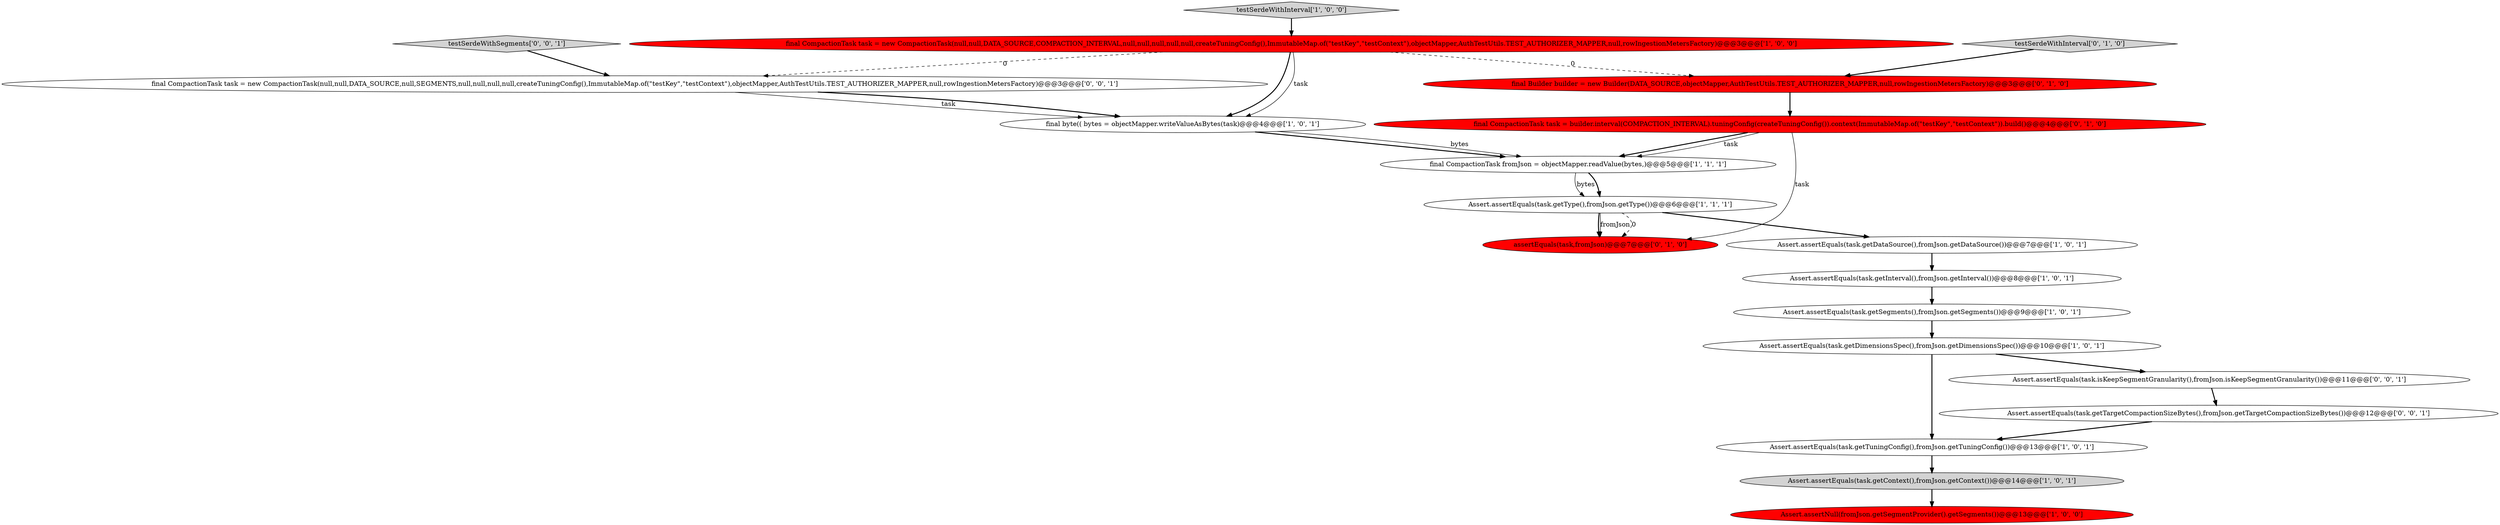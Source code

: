 digraph {
7 [style = filled, label = "Assert.assertEquals(task.getContext(),fromJson.getContext())@@@14@@@['1', '0', '1']", fillcolor = lightgray, shape = ellipse image = "AAA0AAABBB1BBB"];
14 [style = filled, label = "testSerdeWithInterval['0', '1', '0']", fillcolor = lightgray, shape = diamond image = "AAA0AAABBB2BBB"];
15 [style = filled, label = "final CompactionTask task = builder.interval(COMPACTION_INTERVAL).tuningConfig(createTuningConfig()).context(ImmutableMap.of(\"testKey\",\"testContext\")).build()@@@4@@@['0', '1', '0']", fillcolor = red, shape = ellipse image = "AAA1AAABBB2BBB"];
11 [style = filled, label = "final CompactionTask fromJson = objectMapper.readValue(bytes,)@@@5@@@['1', '1', '1']", fillcolor = white, shape = ellipse image = "AAA0AAABBB1BBB"];
17 [style = filled, label = "final CompactionTask task = new CompactionTask(null,null,DATA_SOURCE,null,SEGMENTS,null,null,null,null,createTuningConfig(),ImmutableMap.of(\"testKey\",\"testContext\"),objectMapper,AuthTestUtils.TEST_AUTHORIZER_MAPPER,null,rowIngestionMetersFactory)@@@3@@@['0', '0', '1']", fillcolor = white, shape = ellipse image = "AAA0AAABBB3BBB"];
19 [style = filled, label = "testSerdeWithSegments['0', '0', '1']", fillcolor = lightgray, shape = diamond image = "AAA0AAABBB3BBB"];
4 [style = filled, label = "Assert.assertEquals(task.getTuningConfig(),fromJson.getTuningConfig())@@@13@@@['1', '0', '1']", fillcolor = white, shape = ellipse image = "AAA0AAABBB1BBB"];
0 [style = filled, label = "Assert.assertEquals(task.getDimensionsSpec(),fromJson.getDimensionsSpec())@@@10@@@['1', '0', '1']", fillcolor = white, shape = ellipse image = "AAA0AAABBB1BBB"];
2 [style = filled, label = "Assert.assertEquals(task.getDataSource(),fromJson.getDataSource())@@@7@@@['1', '0', '1']", fillcolor = white, shape = ellipse image = "AAA0AAABBB1BBB"];
8 [style = filled, label = "testSerdeWithInterval['1', '0', '0']", fillcolor = lightgray, shape = diamond image = "AAA0AAABBB1BBB"];
13 [style = filled, label = "final Builder builder = new Builder(DATA_SOURCE,objectMapper,AuthTestUtils.TEST_AUTHORIZER_MAPPER,null,rowIngestionMetersFactory)@@@3@@@['0', '1', '0']", fillcolor = red, shape = ellipse image = "AAA1AAABBB2BBB"];
10 [style = filled, label = "Assert.assertEquals(task.getInterval(),fromJson.getInterval())@@@8@@@['1', '0', '1']", fillcolor = white, shape = ellipse image = "AAA0AAABBB1BBB"];
18 [style = filled, label = "Assert.assertEquals(task.isKeepSegmentGranularity(),fromJson.isKeepSegmentGranularity())@@@11@@@['0', '0', '1']", fillcolor = white, shape = ellipse image = "AAA0AAABBB3BBB"];
9 [style = filled, label = "Assert.assertNull(fromJson.getSegmentProvider().getSegments())@@@13@@@['1', '0', '0']", fillcolor = red, shape = ellipse image = "AAA1AAABBB1BBB"];
1 [style = filled, label = "final byte(( bytes = objectMapper.writeValueAsBytes(task)@@@4@@@['1', '0', '1']", fillcolor = white, shape = ellipse image = "AAA0AAABBB1BBB"];
3 [style = filled, label = "Assert.assertEquals(task.getSegments(),fromJson.getSegments())@@@9@@@['1', '0', '1']", fillcolor = white, shape = ellipse image = "AAA0AAABBB1BBB"];
6 [style = filled, label = "final CompactionTask task = new CompactionTask(null,null,DATA_SOURCE,COMPACTION_INTERVAL,null,null,null,null,null,createTuningConfig(),ImmutableMap.of(\"testKey\",\"testContext\"),objectMapper,AuthTestUtils.TEST_AUTHORIZER_MAPPER,null,rowIngestionMetersFactory)@@@3@@@['1', '0', '0']", fillcolor = red, shape = ellipse image = "AAA1AAABBB1BBB"];
12 [style = filled, label = "assertEquals(task,fromJson)@@@7@@@['0', '1', '0']", fillcolor = red, shape = ellipse image = "AAA1AAABBB2BBB"];
16 [style = filled, label = "Assert.assertEquals(task.getTargetCompactionSizeBytes(),fromJson.getTargetCompactionSizeBytes())@@@12@@@['0', '0', '1']", fillcolor = white, shape = ellipse image = "AAA0AAABBB3BBB"];
5 [style = filled, label = "Assert.assertEquals(task.getType(),fromJson.getType())@@@6@@@['1', '1', '1']", fillcolor = white, shape = ellipse image = "AAA0AAABBB1BBB"];
5->12 [style = solid, label="fromJson"];
5->12 [style = dashed, label="0"];
17->1 [style = bold, label=""];
17->1 [style = solid, label="task"];
11->5 [style = solid, label="bytes"];
10->3 [style = bold, label=""];
8->6 [style = bold, label=""];
6->17 [style = dashed, label="0"];
19->17 [style = bold, label=""];
2->10 [style = bold, label=""];
4->7 [style = bold, label=""];
3->0 [style = bold, label=""];
1->11 [style = bold, label=""];
7->9 [style = bold, label=""];
6->1 [style = bold, label=""];
11->5 [style = bold, label=""];
5->2 [style = bold, label=""];
6->13 [style = dashed, label="0"];
15->11 [style = bold, label=""];
15->12 [style = solid, label="task"];
5->12 [style = bold, label=""];
0->4 [style = bold, label=""];
15->11 [style = solid, label="task"];
0->18 [style = bold, label=""];
1->11 [style = solid, label="bytes"];
13->15 [style = bold, label=""];
14->13 [style = bold, label=""];
16->4 [style = bold, label=""];
6->1 [style = solid, label="task"];
18->16 [style = bold, label=""];
}
